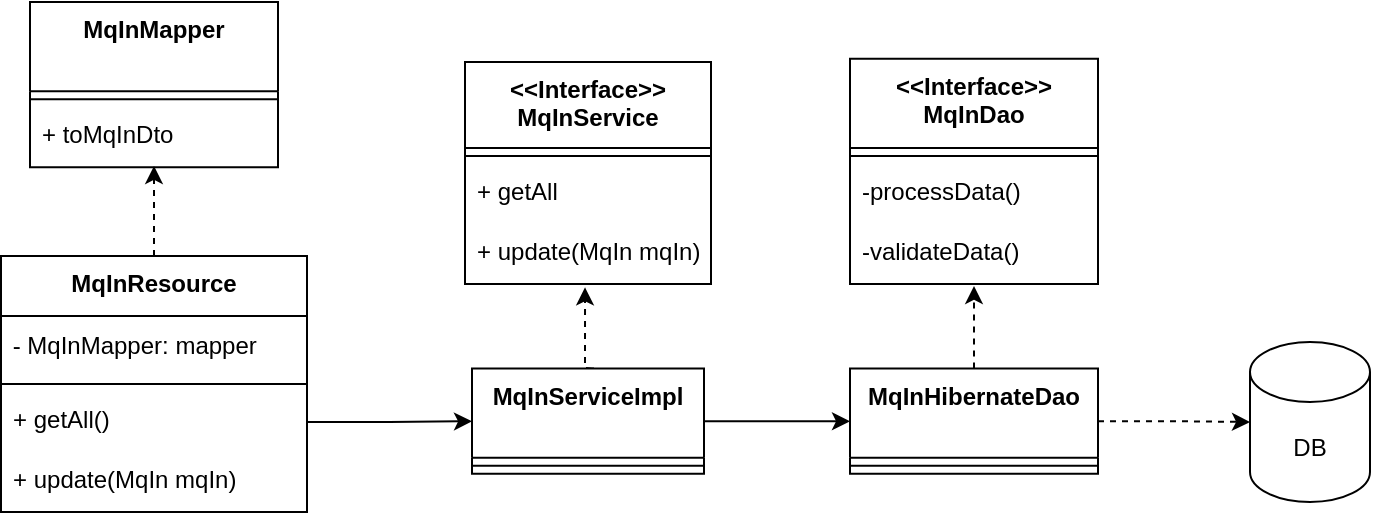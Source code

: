 <mxfile version="24.8.4">
  <diagram name="Seite-1" id="x4yHFKnj6qDjPk38hqZU">
    <mxGraphModel dx="2074" dy="1105" grid="1" gridSize="10" guides="1" tooltips="1" connect="1" arrows="1" fold="1" page="1" pageScale="1" pageWidth="827" pageHeight="1169" math="0" shadow="0">
      <root>
        <mxCell id="0" />
        <mxCell id="1" parent="0" />
        <mxCell id="2" value="MqInResource" style="swimlane;fontStyle=1;align=center;verticalAlign=top;childLayout=stackLayout;horizontal=1;startSize=30;horizontalStack=0;resizeParent=1;resizeParentMax=0;resizeLast=0;collapsible=0;marginBottom=0;" parent="1" vertex="1">
          <mxGeometry x="55.5" y="317" width="153" height="128" as="geometry" />
        </mxCell>
        <mxCell id="Iu7yWpUYoeJKcPAeOf-G-34" value="&amp;nbsp;- MqInMapper: mapper" style="text;html=1;align=left;verticalAlign=middle;whiteSpace=wrap;rounded=0;" vertex="1" parent="2">
          <mxGeometry y="30" width="153" height="30" as="geometry" />
        </mxCell>
        <mxCell id="3" style="line;strokeWidth=1;fillColor=none;align=left;verticalAlign=middle;spacingTop=-1;spacingLeft=3;spacingRight=3;rotatable=0;labelPosition=right;points=[];portConstraint=eastwest;strokeColor=inherit;" parent="2" vertex="1">
          <mxGeometry y="60" width="153" height="8" as="geometry" />
        </mxCell>
        <mxCell id="4" value="+ getAll()" style="text;strokeColor=none;fillColor=none;align=left;verticalAlign=top;spacingLeft=4;spacingRight=4;overflow=hidden;rotatable=0;points=[[0,0.5],[1,0.5]];portConstraint=eastwest;" parent="2" vertex="1">
          <mxGeometry y="68" width="153" height="30" as="geometry" />
        </mxCell>
        <mxCell id="5" value="+ update(MqIn mqIn)" style="text;strokeColor=none;fillColor=none;align=left;verticalAlign=top;spacingLeft=4;spacingRight=4;overflow=hidden;rotatable=0;points=[[0,0.5],[1,0.5]];portConstraint=eastwest;" parent="2" vertex="1">
          <mxGeometry y="98" width="153" height="30" as="geometry" />
        </mxCell>
        <mxCell id="6" value="&lt;&lt;Interface&gt;&gt;&#xa;MqInService" style="swimlane;fontStyle=1;align=center;verticalAlign=top;childLayout=stackLayout;horizontal=1;startSize=43;horizontalStack=0;resizeParent=1;resizeParentMax=0;resizeLast=0;collapsible=0;marginBottom=0;" parent="1" vertex="1">
          <mxGeometry x="287.5" y="220" width="123" height="111" as="geometry" />
        </mxCell>
        <mxCell id="7" style="line;strokeWidth=1;fillColor=none;align=left;verticalAlign=middle;spacingTop=-1;spacingLeft=3;spacingRight=3;rotatable=0;labelPosition=right;points=[];portConstraint=eastwest;strokeColor=inherit;" parent="6" vertex="1">
          <mxGeometry y="43" width="123" height="8" as="geometry" />
        </mxCell>
        <mxCell id="8" value="+ getAll" style="text;strokeColor=none;fillColor=none;align=left;verticalAlign=top;spacingLeft=4;spacingRight=4;overflow=hidden;rotatable=0;points=[[0,0.5],[1,0.5]];portConstraint=eastwest;" parent="6" vertex="1">
          <mxGeometry y="51" width="123" height="30" as="geometry" />
        </mxCell>
        <mxCell id="9" value="+ update(MqIn mqIn)" style="text;strokeColor=none;fillColor=none;align=left;verticalAlign=top;spacingLeft=4;spacingRight=4;overflow=hidden;rotatable=0;points=[[0,0.5],[1,0.5]];portConstraint=eastwest;" parent="6" vertex="1">
          <mxGeometry y="81" width="123" height="30" as="geometry" />
        </mxCell>
        <mxCell id="10" value="MqInHibernateDao" style="swimlane;fontStyle=1;align=center;verticalAlign=top;childLayout=stackLayout;horizontal=1;startSize=44.625;horizontalStack=0;resizeParent=1;resizeParentMax=0;resizeLast=0;collapsible=0;marginBottom=0;" parent="1" vertex="1">
          <mxGeometry x="480" y="373.31" width="124" height="52.625" as="geometry" />
        </mxCell>
        <mxCell id="11" style="line;strokeWidth=1;fillColor=none;align=left;verticalAlign=middle;spacingTop=-1;spacingLeft=3;spacingRight=3;rotatable=0;labelPosition=right;points=[];portConstraint=eastwest;strokeColor=inherit;" parent="10" vertex="1">
          <mxGeometry y="44.625" width="124" height="8" as="geometry" />
        </mxCell>
        <mxCell id="Iu7yWpUYoeJKcPAeOf-G-23" style="edgeStyle=orthogonalEdgeStyle;rounded=0;orthogonalLoop=1;jettySize=auto;html=1;exitX=0.5;exitY=0;exitDx=0;exitDy=0;entryX=0.488;entryY=1.056;entryDx=0;entryDy=0;entryPerimeter=0;dashed=1;" edge="1" parent="1" source="14" target="9">
          <mxGeometry relative="1" as="geometry">
            <mxPoint x="351" y="303.31" as="targetPoint" />
            <Array as="points">
              <mxPoint x="353" y="373" />
              <mxPoint x="348" y="373" />
            </Array>
          </mxGeometry>
        </mxCell>
        <mxCell id="Iu7yWpUYoeJKcPAeOf-G-39" style="edgeStyle=orthogonalEdgeStyle;rounded=0;orthogonalLoop=1;jettySize=auto;html=1;exitX=1;exitY=0.5;exitDx=0;exitDy=0;entryX=0;entryY=0.5;entryDx=0;entryDy=0;" edge="1" parent="1" source="14" target="10">
          <mxGeometry relative="1" as="geometry" />
        </mxCell>
        <mxCell id="14" value="MqInServiceImpl" style="swimlane;fontStyle=1;align=center;verticalAlign=top;childLayout=stackLayout;horizontal=1;startSize=44.625;horizontalStack=0;resizeParent=1;resizeParentMax=0;resizeLast=0;collapsible=0;marginBottom=0;" parent="1" vertex="1">
          <mxGeometry x="291" y="373.31" width="116" height="52.625" as="geometry" />
        </mxCell>
        <mxCell id="15" value="" style="line;strokeWidth=1;fillColor=none;align=left;verticalAlign=middle;spacingTop=-1;spacingLeft=3;spacingRight=3;rotatable=0;labelPosition=right;points=[];portConstraint=eastwest;strokeColor=inherit;" parent="14" vertex="1">
          <mxGeometry y="44.625" width="116" height="8" as="geometry" />
        </mxCell>
        <mxCell id="Iu7yWpUYoeJKcPAeOf-G-24" style="edgeStyle=orthogonalEdgeStyle;rounded=0;orthogonalLoop=1;jettySize=auto;html=1;exitX=1;exitY=0.5;exitDx=0;exitDy=0;entryX=0;entryY=0.5;entryDx=0;entryDy=0;labelBorderColor=none;" edge="1" parent="1" source="4" target="14">
          <mxGeometry relative="1" as="geometry" />
        </mxCell>
        <mxCell id="Iu7yWpUYoeJKcPAeOf-G-25" value="MqInMapper" style="swimlane;fontStyle=1;align=center;verticalAlign=top;childLayout=stackLayout;horizontal=1;startSize=44.625;horizontalStack=0;resizeParent=1;resizeParentMax=0;resizeLast=0;collapsible=0;marginBottom=0;" vertex="1" parent="1">
          <mxGeometry x="70" y="190" width="124" height="82.625" as="geometry" />
        </mxCell>
        <mxCell id="Iu7yWpUYoeJKcPAeOf-G-26" style="line;strokeWidth=1;fillColor=none;align=left;verticalAlign=middle;spacingTop=-1;spacingLeft=3;spacingRight=3;rotatable=0;labelPosition=right;points=[];portConstraint=eastwest;strokeColor=inherit;" vertex="1" parent="Iu7yWpUYoeJKcPAeOf-G-25">
          <mxGeometry y="44.625" width="124" height="8" as="geometry" />
        </mxCell>
        <mxCell id="Iu7yWpUYoeJKcPAeOf-G-28" value="+ toMqInDto" style="text;strokeColor=none;fillColor=none;align=left;verticalAlign=top;spacingLeft=4;spacingRight=4;overflow=hidden;rotatable=0;points=[[0,0.5],[1,0.5]];portConstraint=eastwest;" vertex="1" parent="Iu7yWpUYoeJKcPAeOf-G-25">
          <mxGeometry y="52.625" width="124" height="30" as="geometry" />
        </mxCell>
        <mxCell id="Iu7yWpUYoeJKcPAeOf-G-29" value="&lt;&lt;Interface&gt;&gt;&#xa;MqInDao" style="swimlane;fontStyle=1;align=center;verticalAlign=top;childLayout=stackLayout;horizontal=1;startSize=44.625;horizontalStack=0;resizeParent=1;resizeParentMax=0;resizeLast=0;collapsible=0;marginBottom=0;" vertex="1" parent="1">
          <mxGeometry x="480" y="218.38" width="124" height="112.625" as="geometry" />
        </mxCell>
        <mxCell id="Iu7yWpUYoeJKcPAeOf-G-30" style="line;strokeWidth=1;fillColor=none;align=left;verticalAlign=middle;spacingTop=-1;spacingLeft=3;spacingRight=3;rotatable=0;labelPosition=right;points=[];portConstraint=eastwest;strokeColor=inherit;" vertex="1" parent="Iu7yWpUYoeJKcPAeOf-G-29">
          <mxGeometry y="44.625" width="124" height="8" as="geometry" />
        </mxCell>
        <mxCell id="Iu7yWpUYoeJKcPAeOf-G-31" value="-processData()" style="text;strokeColor=none;fillColor=none;align=left;verticalAlign=top;spacingLeft=4;spacingRight=4;overflow=hidden;rotatable=0;points=[[0,0.5],[1,0.5]];portConstraint=eastwest;" vertex="1" parent="Iu7yWpUYoeJKcPAeOf-G-29">
          <mxGeometry y="52.625" width="124" height="30" as="geometry" />
        </mxCell>
        <mxCell id="Iu7yWpUYoeJKcPAeOf-G-32" value="-validateData()" style="text;strokeColor=none;fillColor=none;align=left;verticalAlign=top;spacingLeft=4;spacingRight=4;overflow=hidden;rotatable=0;points=[[0,0.5],[1,0.5]];portConstraint=eastwest;" vertex="1" parent="Iu7yWpUYoeJKcPAeOf-G-29">
          <mxGeometry y="82.625" width="124" height="30" as="geometry" />
        </mxCell>
        <mxCell id="Iu7yWpUYoeJKcPAeOf-G-38" style="edgeStyle=orthogonalEdgeStyle;rounded=0;orthogonalLoop=1;jettySize=auto;html=1;exitX=0.5;exitY=0;exitDx=0;exitDy=0;entryX=0.5;entryY=1.033;entryDx=0;entryDy=0;entryPerimeter=0;dashed=1;" edge="1" parent="1" source="10" target="Iu7yWpUYoeJKcPAeOf-G-32">
          <mxGeometry relative="1" as="geometry" />
        </mxCell>
        <mxCell id="Iu7yWpUYoeJKcPAeOf-G-40" value="DB" style="shape=cylinder3;whiteSpace=wrap;html=1;boundedLbl=1;backgroundOutline=1;size=15;" vertex="1" parent="1">
          <mxGeometry x="680" y="360" width="60" height="80" as="geometry" />
        </mxCell>
        <mxCell id="Iu7yWpUYoeJKcPAeOf-G-41" style="edgeStyle=orthogonalEdgeStyle;rounded=0;orthogonalLoop=1;jettySize=auto;html=1;exitX=1;exitY=0.5;exitDx=0;exitDy=0;entryX=0;entryY=0.5;entryDx=0;entryDy=0;entryPerimeter=0;dashed=1;" edge="1" parent="1" source="10" target="Iu7yWpUYoeJKcPAeOf-G-40">
          <mxGeometry relative="1" as="geometry" />
        </mxCell>
        <mxCell id="Iu7yWpUYoeJKcPAeOf-G-42" style="edgeStyle=orthogonalEdgeStyle;rounded=0;orthogonalLoop=1;jettySize=auto;html=1;exitX=0.5;exitY=0;exitDx=0;exitDy=0;entryX=0.5;entryY=0.979;entryDx=0;entryDy=0;entryPerimeter=0;dashed=1;" edge="1" parent="1" source="2" target="Iu7yWpUYoeJKcPAeOf-G-28">
          <mxGeometry relative="1" as="geometry" />
        </mxCell>
      </root>
    </mxGraphModel>
  </diagram>
</mxfile>
